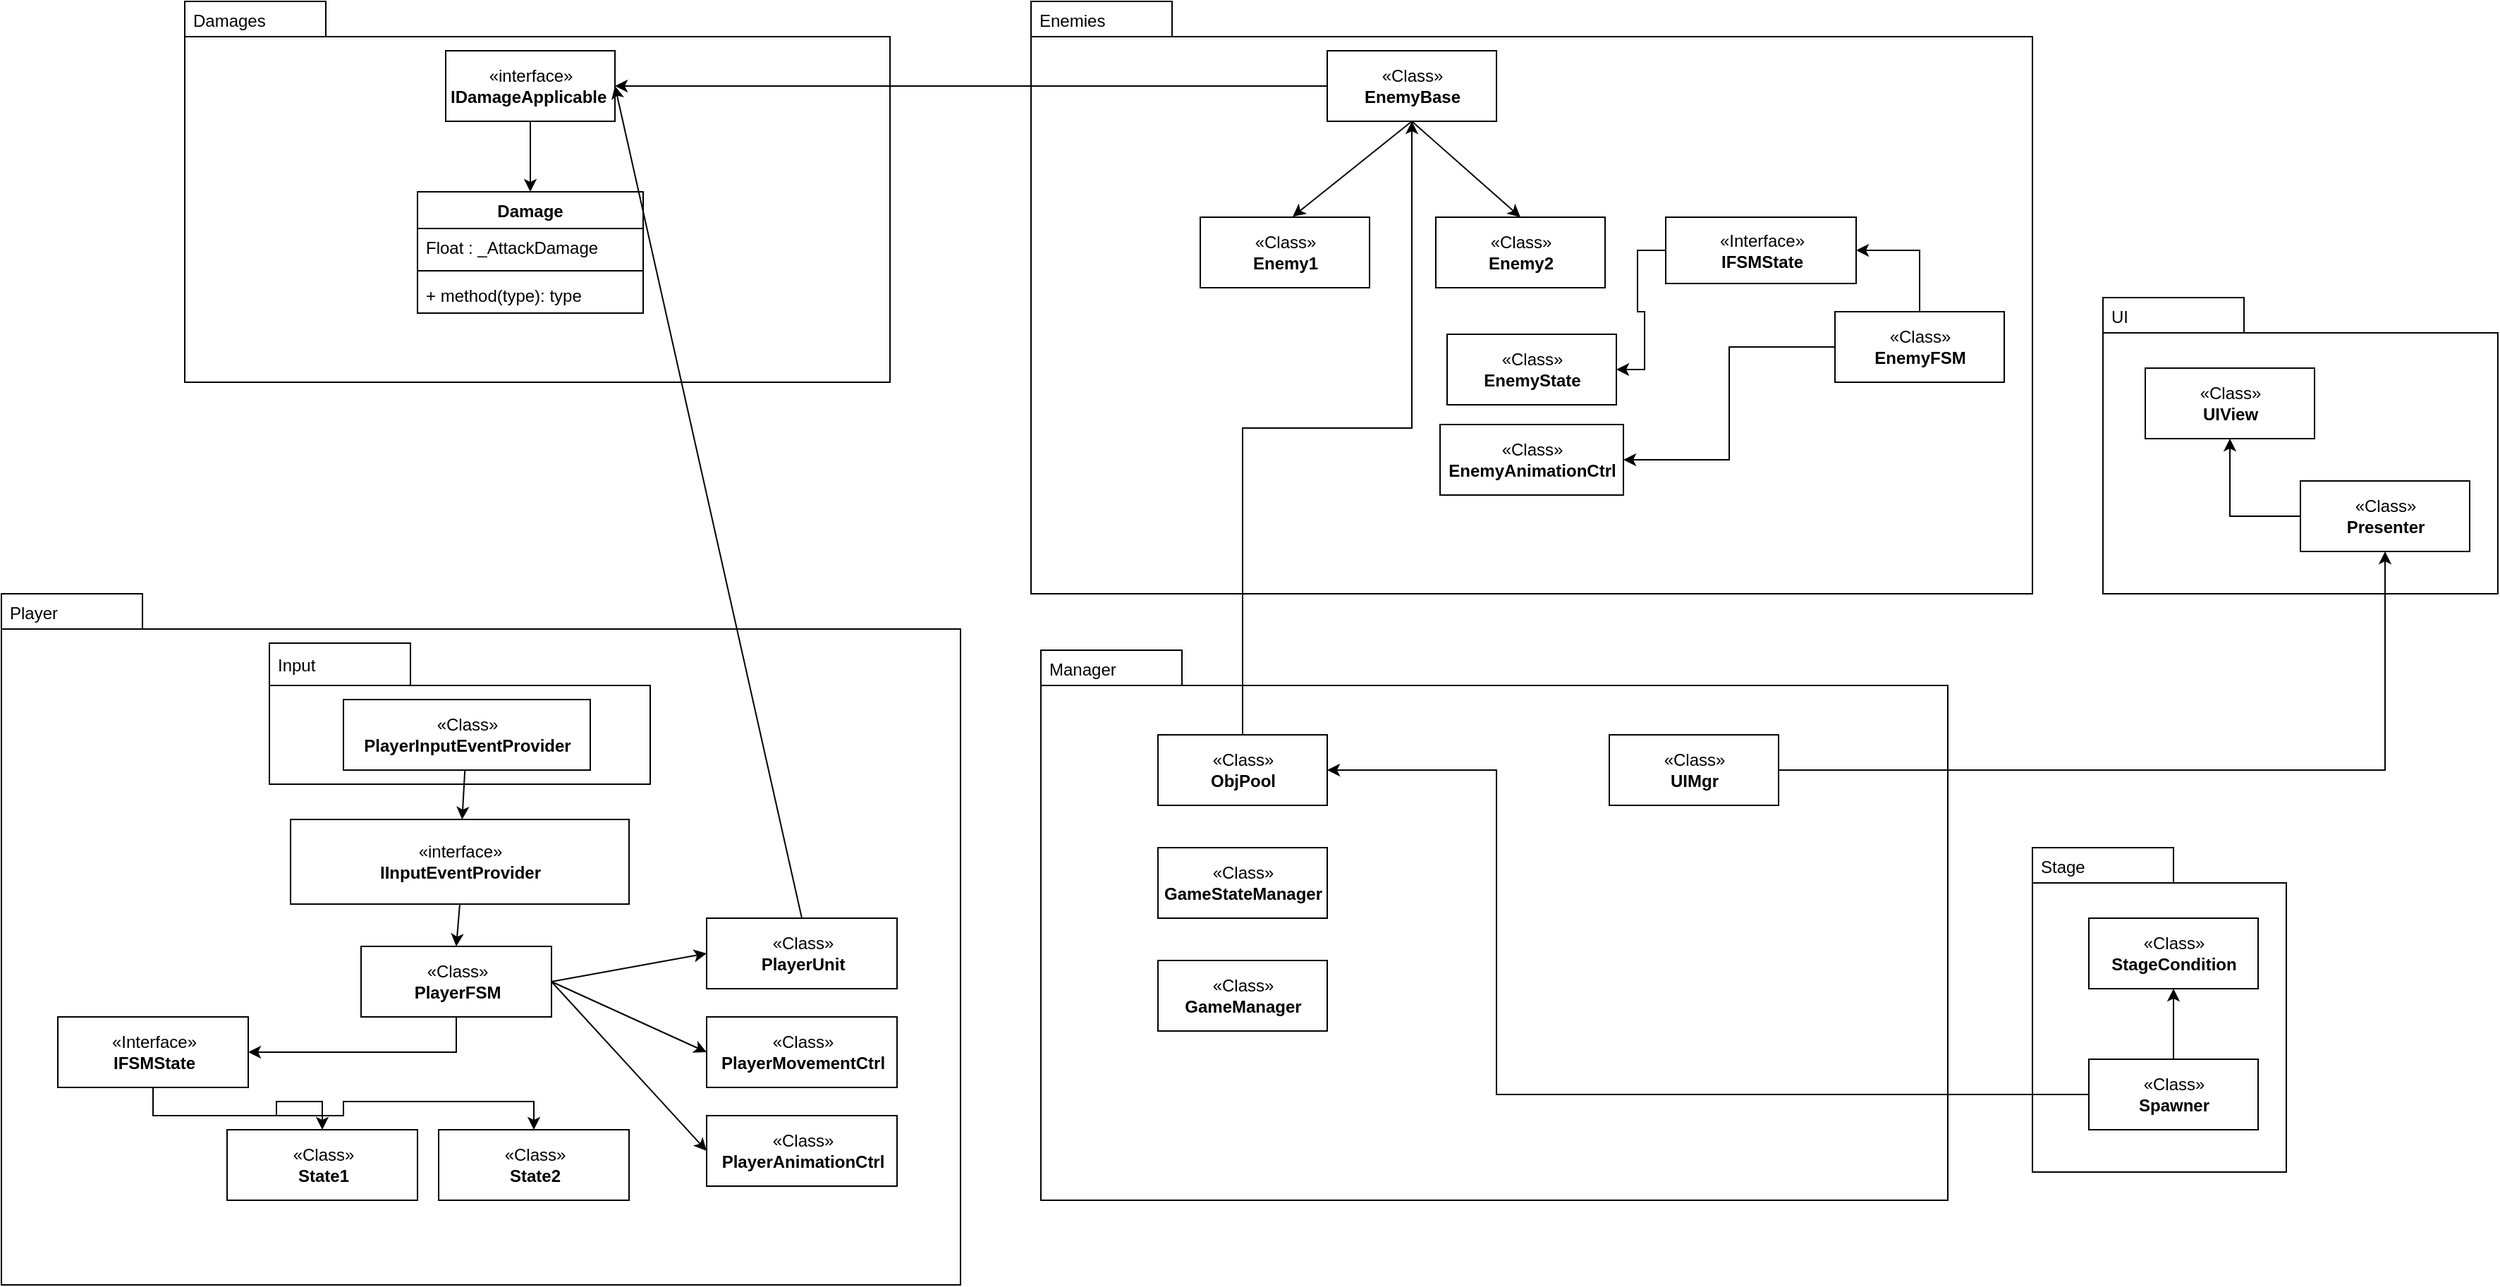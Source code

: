 <mxfile version="16.6.2" type="device"><diagram id="PzKPRC-BQqoGgbQxQPfw" name="Page-1"><mxGraphModel dx="3716" dy="1097" grid="1" gridSize="10" guides="1" tooltips="1" connect="1" arrows="1" fold="1" page="1" pageScale="1" pageWidth="827" pageHeight="1169" math="0" shadow="0"><root><mxCell id="0"/><mxCell id="1" parent="0"/><mxCell id="7SU8y9F3-EAF2IA4VJa1-6" value="" style="shape=folder;fontStyle=1;spacingTop=10;tabWidth=100;tabHeight=25;tabPosition=left;html=1;" vertex="1" parent="1"><mxGeometry x="-1360" y="110" width="500" height="270" as="geometry"/></mxCell><mxCell id="7SU8y9F3-EAF2IA4VJa1-4" value="«interface»&lt;br&gt;&lt;b&gt;IDamageApplicable&amp;nbsp;&lt;/b&gt;" style="html=1;" vertex="1" parent="1"><mxGeometry x="-1175" y="145" width="120" height="50" as="geometry"/></mxCell><mxCell id="7SU8y9F3-EAF2IA4VJa1-7" value="Damages" style="text;strokeColor=none;fillColor=none;align=left;verticalAlign=top;spacingLeft=4;spacingRight=4;overflow=hidden;rotatable=0;points=[[0,0.5],[1,0.5]];portConstraint=eastwest;" vertex="1" parent="1"><mxGeometry x="-1360" y="110" width="100" height="26" as="geometry"/></mxCell><mxCell id="7SU8y9F3-EAF2IA4VJa1-8" value="Damage" style="swimlane;fontStyle=1;align=center;verticalAlign=top;childLayout=stackLayout;horizontal=1;startSize=26;horizontalStack=0;resizeParent=1;resizeParentMax=0;resizeLast=0;collapsible=1;marginBottom=0;" vertex="1" parent="1"><mxGeometry x="-1195" y="245" width="160" height="86" as="geometry"/></mxCell><mxCell id="7SU8y9F3-EAF2IA4VJa1-9" value="Float : _AttackDamage" style="text;strokeColor=none;fillColor=none;align=left;verticalAlign=top;spacingLeft=4;spacingRight=4;overflow=hidden;rotatable=0;points=[[0,0.5],[1,0.5]];portConstraint=eastwest;" vertex="1" parent="7SU8y9F3-EAF2IA4VJa1-8"><mxGeometry y="26" width="160" height="26" as="geometry"/></mxCell><mxCell id="7SU8y9F3-EAF2IA4VJa1-10" value="" style="line;strokeWidth=1;fillColor=none;align=left;verticalAlign=middle;spacingTop=-1;spacingLeft=3;spacingRight=3;rotatable=0;labelPosition=right;points=[];portConstraint=eastwest;" vertex="1" parent="7SU8y9F3-EAF2IA4VJa1-8"><mxGeometry y="52" width="160" height="8" as="geometry"/></mxCell><mxCell id="7SU8y9F3-EAF2IA4VJa1-11" value="+ method(type): type" style="text;strokeColor=none;fillColor=none;align=left;verticalAlign=top;spacingLeft=4;spacingRight=4;overflow=hidden;rotatable=0;points=[[0,0.5],[1,0.5]];portConstraint=eastwest;" vertex="1" parent="7SU8y9F3-EAF2IA4VJa1-8"><mxGeometry y="60" width="160" height="26" as="geometry"/></mxCell><mxCell id="7SU8y9F3-EAF2IA4VJa1-12" value="" style="shape=folder;fontStyle=1;spacingTop=10;tabWidth=100;tabHeight=25;tabPosition=left;html=1;" vertex="1" parent="1"><mxGeometry x="-760" y="110" width="710" height="420" as="geometry"/></mxCell><mxCell id="7SU8y9F3-EAF2IA4VJa1-13" value="Enemies" style="text;strokeColor=none;fillColor=none;align=left;verticalAlign=top;spacingLeft=4;spacingRight=4;overflow=hidden;rotatable=0;points=[[0,0.5],[1,0.5]];portConstraint=eastwest;" vertex="1" parent="1"><mxGeometry x="-760" y="110" width="100" height="26" as="geometry"/></mxCell><mxCell id="7SU8y9F3-EAF2IA4VJa1-18" value="«Class»&lt;br&gt;&lt;b&gt;EnemyBase&lt;/b&gt;" style="html=1;" vertex="1" parent="1"><mxGeometry x="-550" y="145" width="120" height="50" as="geometry"/></mxCell><mxCell id="7SU8y9F3-EAF2IA4VJa1-19" value="«Class»&lt;br&gt;&lt;b&gt;Enemy1&lt;/b&gt;" style="html=1;" vertex="1" parent="1"><mxGeometry x="-640" y="263" width="120" height="50" as="geometry"/></mxCell><mxCell id="7SU8y9F3-EAF2IA4VJa1-20" value="«Class»&lt;br&gt;&lt;b&gt;Enemy2&lt;/b&gt;" style="html=1;" vertex="1" parent="1"><mxGeometry x="-473" y="263" width="120" height="50" as="geometry"/></mxCell><mxCell id="7SU8y9F3-EAF2IA4VJa1-21" value="" style="endArrow=classic;html=1;rounded=0;exitX=0.5;exitY=1;exitDx=0;exitDy=0;entryX=0.546;entryY=-0.007;entryDx=0;entryDy=0;entryPerimeter=0;" edge="1" parent="1" source="7SU8y9F3-EAF2IA4VJa1-18" target="7SU8y9F3-EAF2IA4VJa1-19"><mxGeometry width="50" height="50" relative="1" as="geometry"><mxPoint x="-660" y="440" as="sourcePoint"/><mxPoint x="-610" y="390" as="targetPoint"/></mxGeometry></mxCell><mxCell id="7SU8y9F3-EAF2IA4VJa1-22" value="" style="endArrow=classic;html=1;rounded=0;exitX=0.5;exitY=1;exitDx=0;exitDy=0;entryX=0.5;entryY=0;entryDx=0;entryDy=0;" edge="1" parent="1" source="7SU8y9F3-EAF2IA4VJa1-18" target="7SU8y9F3-EAF2IA4VJa1-20"><mxGeometry width="50" height="50" relative="1" as="geometry"><mxPoint x="-660" y="440" as="sourcePoint"/><mxPoint x="-610" y="390" as="targetPoint"/></mxGeometry></mxCell><mxCell id="7SU8y9F3-EAF2IA4VJa1-23" value="" style="endArrow=classic;html=1;rounded=0;exitX=0;exitY=0.5;exitDx=0;exitDy=0;entryX=1;entryY=0.5;entryDx=0;entryDy=0;" edge="1" parent="1" source="7SU8y9F3-EAF2IA4VJa1-18" target="7SU8y9F3-EAF2IA4VJa1-4"><mxGeometry width="50" height="50" relative="1" as="geometry"><mxPoint x="-660" y="440" as="sourcePoint"/><mxPoint x="-610" y="390" as="targetPoint"/></mxGeometry></mxCell><mxCell id="7SU8y9F3-EAF2IA4VJa1-24" value="" style="endArrow=classic;html=1;rounded=0;exitX=0.5;exitY=1;exitDx=0;exitDy=0;entryX=0.5;entryY=0;entryDx=0;entryDy=0;" edge="1" parent="1" source="7SU8y9F3-EAF2IA4VJa1-4" target="7SU8y9F3-EAF2IA4VJa1-8"><mxGeometry width="50" height="50" relative="1" as="geometry"><mxPoint x="-660" y="440" as="sourcePoint"/><mxPoint x="-610" y="390" as="targetPoint"/></mxGeometry></mxCell><mxCell id="7SU8y9F3-EAF2IA4VJa1-26" value="" style="shape=folder;fontStyle=1;spacingTop=10;tabWidth=100;tabHeight=25;tabPosition=left;html=1;" vertex="1" parent="1"><mxGeometry x="-1490" y="530" width="680" height="490" as="geometry"/></mxCell><mxCell id="7SU8y9F3-EAF2IA4VJa1-27" value="Player" style="text;strokeColor=none;fillColor=none;align=left;verticalAlign=top;spacingLeft=4;spacingRight=4;overflow=hidden;rotatable=0;points=[[0,0.5],[1,0.5]];portConstraint=eastwest;" vertex="1" parent="1"><mxGeometry x="-1490" y="530" width="100" height="26" as="geometry"/></mxCell><mxCell id="7SU8y9F3-EAF2IA4VJa1-28" value="" style="shape=folder;fontStyle=1;spacingTop=10;tabWidth=100;tabHeight=30;tabPosition=left;html=1;" vertex="1" parent="1"><mxGeometry x="-1300" y="565" width="270" height="100" as="geometry"/></mxCell><mxCell id="7SU8y9F3-EAF2IA4VJa1-30" value="Input" style="text;strokeColor=none;fillColor=none;align=left;verticalAlign=top;spacingLeft=4;spacingRight=4;overflow=hidden;rotatable=0;points=[[0,0.5],[1,0.5]];portConstraint=eastwest;" vertex="1" parent="1"><mxGeometry x="-1300" y="567" width="100" height="26" as="geometry"/></mxCell><mxCell id="7SU8y9F3-EAF2IA4VJa1-31" value="«Class»&lt;br&gt;&lt;b&gt;PlayerInputEventProvider&lt;/b&gt;" style="html=1;" vertex="1" parent="1"><mxGeometry x="-1247.5" y="605" width="175" height="50" as="geometry"/></mxCell><mxCell id="7SU8y9F3-EAF2IA4VJa1-33" value="«interface»&lt;br&gt;&lt;b&gt;IInputEventProvider&lt;/b&gt;" style="html=1;" vertex="1" parent="1"><mxGeometry x="-1285" y="690" width="240" height="60" as="geometry"/></mxCell><mxCell id="7SU8y9F3-EAF2IA4VJa1-34" value="«Class»&lt;br&gt;&lt;b&gt;PlayerMovementCtrl&lt;/b&gt;" style="html=1;" vertex="1" parent="1"><mxGeometry x="-990" y="830" width="135" height="50" as="geometry"/></mxCell><mxCell id="7SU8y9F3-EAF2IA4VJa1-35" value="«Class»&lt;br&gt;&lt;b&gt;PlayerUnit&lt;/b&gt;" style="html=1;" vertex="1" parent="1"><mxGeometry x="-990" y="760" width="135" height="50" as="geometry"/></mxCell><mxCell id="7SU8y9F3-EAF2IA4VJa1-36" value="" style="endArrow=classic;html=1;rounded=0;" edge="1" parent="1" source="7SU8y9F3-EAF2IA4VJa1-31" target="7SU8y9F3-EAF2IA4VJa1-33"><mxGeometry width="50" height="50" relative="1" as="geometry"><mxPoint x="-1050" y="235" as="sourcePoint"/><mxPoint x="-1144.48" y="302.65" as="targetPoint"/></mxGeometry></mxCell><mxCell id="7SU8y9F3-EAF2IA4VJa1-82" style="edgeStyle=orthogonalEdgeStyle;rounded=0;orthogonalLoop=1;jettySize=auto;html=1;exitX=0.5;exitY=1;exitDx=0;exitDy=0;entryX=1;entryY=0.5;entryDx=0;entryDy=0;" edge="1" parent="1" source="7SU8y9F3-EAF2IA4VJa1-38" target="7SU8y9F3-EAF2IA4VJa1-79"><mxGeometry relative="1" as="geometry"/></mxCell><mxCell id="7SU8y9F3-EAF2IA4VJa1-38" value="«Class»&lt;br&gt;&lt;b&gt;PlayerFSM&lt;/b&gt;" style="html=1;" vertex="1" parent="1"><mxGeometry x="-1235" y="780" width="135" height="50" as="geometry"/></mxCell><mxCell id="7SU8y9F3-EAF2IA4VJa1-39" value="" style="endArrow=classic;html=1;rounded=0;exitX=0.5;exitY=1;exitDx=0;exitDy=0;entryX=0.5;entryY=0;entryDx=0;entryDy=0;" edge="1" parent="1" source="7SU8y9F3-EAF2IA4VJa1-33" target="7SU8y9F3-EAF2IA4VJa1-38"><mxGeometry width="50" height="50" relative="1" as="geometry"><mxPoint x="-1151.389" y="665" as="sourcePoint"/><mxPoint x="-1153.333" y="700" as="targetPoint"/></mxGeometry></mxCell><mxCell id="7SU8y9F3-EAF2IA4VJa1-40" value="«Class»&lt;br&gt;&lt;b&gt;State1&lt;/b&gt;" style="html=1;" vertex="1" parent="1"><mxGeometry x="-1330" y="910" width="135" height="50" as="geometry"/></mxCell><mxCell id="7SU8y9F3-EAF2IA4VJa1-41" value="«Class»&lt;br&gt;&lt;b&gt;State2&lt;/b&gt;" style="html=1;" vertex="1" parent="1"><mxGeometry x="-1180" y="910" width="135" height="50" as="geometry"/></mxCell><mxCell id="7SU8y9F3-EAF2IA4VJa1-44" value="" style="endArrow=classic;html=1;rounded=0;exitX=1;exitY=0.5;exitDx=0;exitDy=0;entryX=0;entryY=0.5;entryDx=0;entryDy=0;" edge="1" parent="1" source="7SU8y9F3-EAF2IA4VJa1-38" target="7SU8y9F3-EAF2IA4VJa1-35"><mxGeometry width="50" height="50" relative="1" as="geometry"><mxPoint x="-1157.5" y="840.0" as="sourcePoint"/><mxPoint x="-1087.5" y="890.0" as="targetPoint"/></mxGeometry></mxCell><mxCell id="7SU8y9F3-EAF2IA4VJa1-45" value="" style="endArrow=classic;html=1;rounded=0;exitX=1;exitY=0.5;exitDx=0;exitDy=0;entryX=0;entryY=0.5;entryDx=0;entryDy=0;" edge="1" parent="1" source="7SU8y9F3-EAF2IA4VJa1-38" target="7SU8y9F3-EAF2IA4VJa1-34"><mxGeometry width="50" height="50" relative="1" as="geometry"><mxPoint x="-1090" y="815" as="sourcePoint"/><mxPoint x="-980" y="795" as="targetPoint"/></mxGeometry></mxCell><mxCell id="7SU8y9F3-EAF2IA4VJa1-54" style="edgeStyle=orthogonalEdgeStyle;rounded=0;orthogonalLoop=1;jettySize=auto;html=1;exitX=0;exitY=0.5;exitDx=0;exitDy=0;entryX=1;entryY=0.5;entryDx=0;entryDy=0;" edge="1" parent="1" source="7SU8y9F3-EAF2IA4VJa1-46" target="7SU8y9F3-EAF2IA4VJa1-51"><mxGeometry relative="1" as="geometry"/></mxCell><mxCell id="7SU8y9F3-EAF2IA4VJa1-90" style="edgeStyle=orthogonalEdgeStyle;rounded=0;orthogonalLoop=1;jettySize=auto;html=1;exitX=0.5;exitY=0;exitDx=0;exitDy=0;entryX=1;entryY=0.5;entryDx=0;entryDy=0;" edge="1" parent="1" source="7SU8y9F3-EAF2IA4VJa1-46" target="7SU8y9F3-EAF2IA4VJa1-88"><mxGeometry relative="1" as="geometry"/></mxCell><mxCell id="7SU8y9F3-EAF2IA4VJa1-46" value="«Class»&lt;br&gt;&lt;b&gt;EnemyFSM&lt;/b&gt;" style="html=1;" vertex="1" parent="1"><mxGeometry x="-190" y="330" width="120" height="50" as="geometry"/></mxCell><mxCell id="7SU8y9F3-EAF2IA4VJa1-48" value="" style="endArrow=classic;html=1;rounded=0;exitX=0.5;exitY=0;exitDx=0;exitDy=0;entryX=1;entryY=0.5;entryDx=0;entryDy=0;" edge="1" parent="1" source="7SU8y9F3-EAF2IA4VJa1-35" target="7SU8y9F3-EAF2IA4VJa1-4"><mxGeometry width="50" height="50" relative="1" as="geometry"><mxPoint x="-1105" y="205" as="sourcePoint"/><mxPoint x="-1105" y="255" as="targetPoint"/></mxGeometry></mxCell><mxCell id="7SU8y9F3-EAF2IA4VJa1-49" value="«Class»&lt;br&gt;&lt;b&gt;PlayerAnimationCtrl&lt;/b&gt;" style="html=1;" vertex="1" parent="1"><mxGeometry x="-990" y="900" width="135" height="50" as="geometry"/></mxCell><mxCell id="7SU8y9F3-EAF2IA4VJa1-50" value="" style="endArrow=classic;html=1;rounded=0;exitX=1;exitY=0.5;exitDx=0;exitDy=0;entryX=0;entryY=0.5;entryDx=0;entryDy=0;" edge="1" parent="1" source="7SU8y9F3-EAF2IA4VJa1-38" target="7SU8y9F3-EAF2IA4VJa1-49"><mxGeometry width="50" height="50" relative="1" as="geometry"><mxPoint x="-1090" y="815" as="sourcePoint"/><mxPoint x="-980" y="865" as="targetPoint"/></mxGeometry></mxCell><mxCell id="7SU8y9F3-EAF2IA4VJa1-51" value="«Class»&lt;br&gt;&lt;b&gt;EnemyAnimationCtrl&lt;/b&gt;" style="html=1;" vertex="1" parent="1"><mxGeometry x="-470" y="410" width="130" height="50" as="geometry"/></mxCell><mxCell id="7SU8y9F3-EAF2IA4VJa1-55" value="" style="shape=folder;fontStyle=1;spacingTop=10;tabWidth=100;tabHeight=25;tabPosition=left;html=1;" vertex="1" parent="1"><mxGeometry x="-753" y="570" width="643" height="390" as="geometry"/></mxCell><mxCell id="7SU8y9F3-EAF2IA4VJa1-56" value="Manager" style="text;strokeColor=none;fillColor=none;align=left;verticalAlign=top;spacingLeft=4;spacingRight=4;overflow=hidden;rotatable=0;points=[[0,0.5],[1,0.5]];portConstraint=eastwest;" vertex="1" parent="1"><mxGeometry x="-753" y="570" width="100" height="26" as="geometry"/></mxCell><mxCell id="7SU8y9F3-EAF2IA4VJa1-57" value="" style="shape=folder;fontStyle=1;spacingTop=10;tabWidth=100;tabHeight=25;tabPosition=left;html=1;" vertex="1" parent="1"><mxGeometry x="-50" y="710" width="180" height="230" as="geometry"/></mxCell><mxCell id="7SU8y9F3-EAF2IA4VJa1-58" value="Stage" style="text;strokeColor=none;fillColor=none;align=left;verticalAlign=top;spacingLeft=4;spacingRight=4;overflow=hidden;rotatable=0;points=[[0,0.5],[1,0.5]];portConstraint=eastwest;" vertex="1" parent="1"><mxGeometry x="-50" y="710" width="100" height="26" as="geometry"/></mxCell><mxCell id="7SU8y9F3-EAF2IA4VJa1-60" style="edgeStyle=orthogonalEdgeStyle;rounded=0;orthogonalLoop=1;jettySize=auto;html=1;exitX=0.5;exitY=0;exitDx=0;exitDy=0;entryX=0.5;entryY=1;entryDx=0;entryDy=0;" edge="1" parent="1" source="7SU8y9F3-EAF2IA4VJa1-59" target="7SU8y9F3-EAF2IA4VJa1-18"><mxGeometry relative="1" as="geometry"/></mxCell><mxCell id="7SU8y9F3-EAF2IA4VJa1-59" value="«Class»&lt;br&gt;&lt;b&gt;ObjPool&lt;/b&gt;" style="html=1;" vertex="1" parent="1"><mxGeometry x="-670" y="630" width="120" height="50" as="geometry"/></mxCell><mxCell id="7SU8y9F3-EAF2IA4VJa1-63" style="edgeStyle=orthogonalEdgeStyle;rounded=0;orthogonalLoop=1;jettySize=auto;html=1;exitX=0;exitY=0.5;exitDx=0;exitDy=0;entryX=1;entryY=0.5;entryDx=0;entryDy=0;" edge="1" parent="1" source="7SU8y9F3-EAF2IA4VJa1-61" target="7SU8y9F3-EAF2IA4VJa1-59"><mxGeometry relative="1" as="geometry"><Array as="points"><mxPoint x="-430" y="885"/><mxPoint x="-430" y="655"/></Array></mxGeometry></mxCell><mxCell id="7SU8y9F3-EAF2IA4VJa1-85" style="edgeStyle=orthogonalEdgeStyle;rounded=0;orthogonalLoop=1;jettySize=auto;html=1;exitX=0.5;exitY=0;exitDx=0;exitDy=0;entryX=0.5;entryY=1;entryDx=0;entryDy=0;" edge="1" parent="1" source="7SU8y9F3-EAF2IA4VJa1-61" target="7SU8y9F3-EAF2IA4VJa1-62"><mxGeometry relative="1" as="geometry"/></mxCell><mxCell id="7SU8y9F3-EAF2IA4VJa1-61" value="«Class»&lt;br&gt;&lt;b&gt;Spawner&lt;/b&gt;" style="html=1;" vertex="1" parent="1"><mxGeometry x="-10" y="860" width="120" height="50" as="geometry"/></mxCell><mxCell id="7SU8y9F3-EAF2IA4VJa1-62" value="«Class»&lt;br&gt;&lt;b&gt;StageCondition&lt;/b&gt;" style="html=1;" vertex="1" parent="1"><mxGeometry x="-10" y="760" width="120" height="50" as="geometry"/></mxCell><mxCell id="7SU8y9F3-EAF2IA4VJa1-65" value="«Class»&lt;br&gt;&lt;b&gt;UIMgr&lt;br&gt;&lt;/b&gt;" style="html=1;" vertex="1" parent="1"><mxGeometry x="-350" y="630" width="120" height="50" as="geometry"/></mxCell><mxCell id="7SU8y9F3-EAF2IA4VJa1-78" style="edgeStyle=orthogonalEdgeStyle;rounded=0;orthogonalLoop=1;jettySize=auto;html=1;exitX=0.75;exitY=1;exitDx=0;exitDy=0;exitPerimeter=0;entryX=0.575;entryY=1;entryDx=0;entryDy=0;entryPerimeter=0;" edge="1" parent="1" source="7SU8y9F3-EAF2IA4VJa1-68" target="7SU8y9F3-EAF2IA4VJa1-71"><mxGeometry relative="1" as="geometry"/></mxCell><mxCell id="7SU8y9F3-EAF2IA4VJa1-68" value="" style="shape=folder;fontStyle=1;spacingTop=10;tabWidth=100;tabHeight=25;tabPosition=left;html=1;" vertex="1" parent="1"><mxGeometry y="320" width="280" height="210" as="geometry"/></mxCell><mxCell id="7SU8y9F3-EAF2IA4VJa1-69" value="UI" style="text;strokeColor=none;fillColor=none;align=left;verticalAlign=top;spacingLeft=4;spacingRight=4;overflow=hidden;rotatable=0;points=[[0,0.5],[1,0.5]];portConstraint=eastwest;" vertex="1" parent="1"><mxGeometry y="320" width="100" height="26" as="geometry"/></mxCell><mxCell id="7SU8y9F3-EAF2IA4VJa1-70" value="«Class»&lt;br&gt;&lt;b&gt;UIView&lt;/b&gt;" style="html=1;" vertex="1" parent="1"><mxGeometry x="30" y="370" width="120" height="50" as="geometry"/></mxCell><mxCell id="7SU8y9F3-EAF2IA4VJa1-72" style="edgeStyle=orthogonalEdgeStyle;rounded=0;orthogonalLoop=1;jettySize=auto;html=1;exitX=0;exitY=0.5;exitDx=0;exitDy=0;entryX=0.5;entryY=1;entryDx=0;entryDy=0;" edge="1" parent="1" source="7SU8y9F3-EAF2IA4VJa1-71" target="7SU8y9F3-EAF2IA4VJa1-70"><mxGeometry relative="1" as="geometry"/></mxCell><mxCell id="7SU8y9F3-EAF2IA4VJa1-71" value="«Class»&lt;br&gt;&lt;b&gt;Presenter&lt;/b&gt;" style="html=1;" vertex="1" parent="1"><mxGeometry x="140" y="450" width="120" height="50" as="geometry"/></mxCell><mxCell id="7SU8y9F3-EAF2IA4VJa1-77" style="edgeStyle=orthogonalEdgeStyle;rounded=0;orthogonalLoop=1;jettySize=auto;html=1;exitX=1;exitY=0.5;exitDx=0;exitDy=0;" edge="1" parent="1" source="7SU8y9F3-EAF2IA4VJa1-65" target="7SU8y9F3-EAF2IA4VJa1-71"><mxGeometry relative="1" as="geometry"><mxPoint x="200" y="570" as="targetPoint"/></mxGeometry></mxCell><mxCell id="7SU8y9F3-EAF2IA4VJa1-80" style="edgeStyle=orthogonalEdgeStyle;rounded=0;orthogonalLoop=1;jettySize=auto;html=1;exitX=0.5;exitY=1;exitDx=0;exitDy=0;" edge="1" parent="1" source="7SU8y9F3-EAF2IA4VJa1-79" target="7SU8y9F3-EAF2IA4VJa1-40"><mxGeometry relative="1" as="geometry"/></mxCell><mxCell id="7SU8y9F3-EAF2IA4VJa1-81" style="edgeStyle=orthogonalEdgeStyle;rounded=0;orthogonalLoop=1;jettySize=auto;html=1;exitX=0.5;exitY=1;exitDx=0;exitDy=0;" edge="1" parent="1" source="7SU8y9F3-EAF2IA4VJa1-79" target="7SU8y9F3-EAF2IA4VJa1-41"><mxGeometry relative="1" as="geometry"/></mxCell><mxCell id="7SU8y9F3-EAF2IA4VJa1-79" value="«Interface»&lt;br&gt;&lt;b&gt;IFSMState&lt;/b&gt;" style="html=1;" vertex="1" parent="1"><mxGeometry x="-1450" y="830" width="135" height="50" as="geometry"/></mxCell><mxCell id="7SU8y9F3-EAF2IA4VJa1-86" value="«Class»&lt;br&gt;&lt;b&gt;GameStateManager&lt;/b&gt;" style="html=1;" vertex="1" parent="1"><mxGeometry x="-670" y="710" width="120" height="50" as="geometry"/></mxCell><mxCell id="7SU8y9F3-EAF2IA4VJa1-87" value="«Class»&lt;br&gt;&lt;b&gt;GameManager&lt;/b&gt;" style="html=1;" vertex="1" parent="1"><mxGeometry x="-670" y="790" width="120" height="50" as="geometry"/></mxCell><mxCell id="7SU8y9F3-EAF2IA4VJa1-96" style="edgeStyle=orthogonalEdgeStyle;rounded=0;orthogonalLoop=1;jettySize=auto;html=1;exitX=0;exitY=0.5;exitDx=0;exitDy=0;entryX=1;entryY=0.5;entryDx=0;entryDy=0;" edge="1" parent="1" source="7SU8y9F3-EAF2IA4VJa1-88" target="7SU8y9F3-EAF2IA4VJa1-91"><mxGeometry relative="1" as="geometry"/></mxCell><mxCell id="7SU8y9F3-EAF2IA4VJa1-88" value="«Interface»&lt;br&gt;&lt;b&gt;IFSMState&lt;/b&gt;" style="html=1;" vertex="1" parent="1"><mxGeometry x="-310" y="263" width="135" height="47" as="geometry"/></mxCell><mxCell id="7SU8y9F3-EAF2IA4VJa1-91" value="«Class»&lt;br&gt;&lt;b&gt;EnemyState&lt;/b&gt;" style="html=1;" vertex="1" parent="1"><mxGeometry x="-465" y="346" width="120" height="50" as="geometry"/></mxCell></root></mxGraphModel></diagram></mxfile>